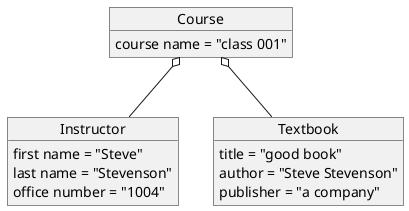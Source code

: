@startuml
object Course
object Instructor
object Textbook

Course o-- Instructor
Course o-- Textbook

Course : course name = "class 001"
Instructor : first name = "Steve"
Instructor : last name = "Stevenson"
Instructor : office number = "1004"
Textbook : title = "good book"
Textbook : author = "Steve Stevenson"
Textbook : publisher = "a company"

@enduml